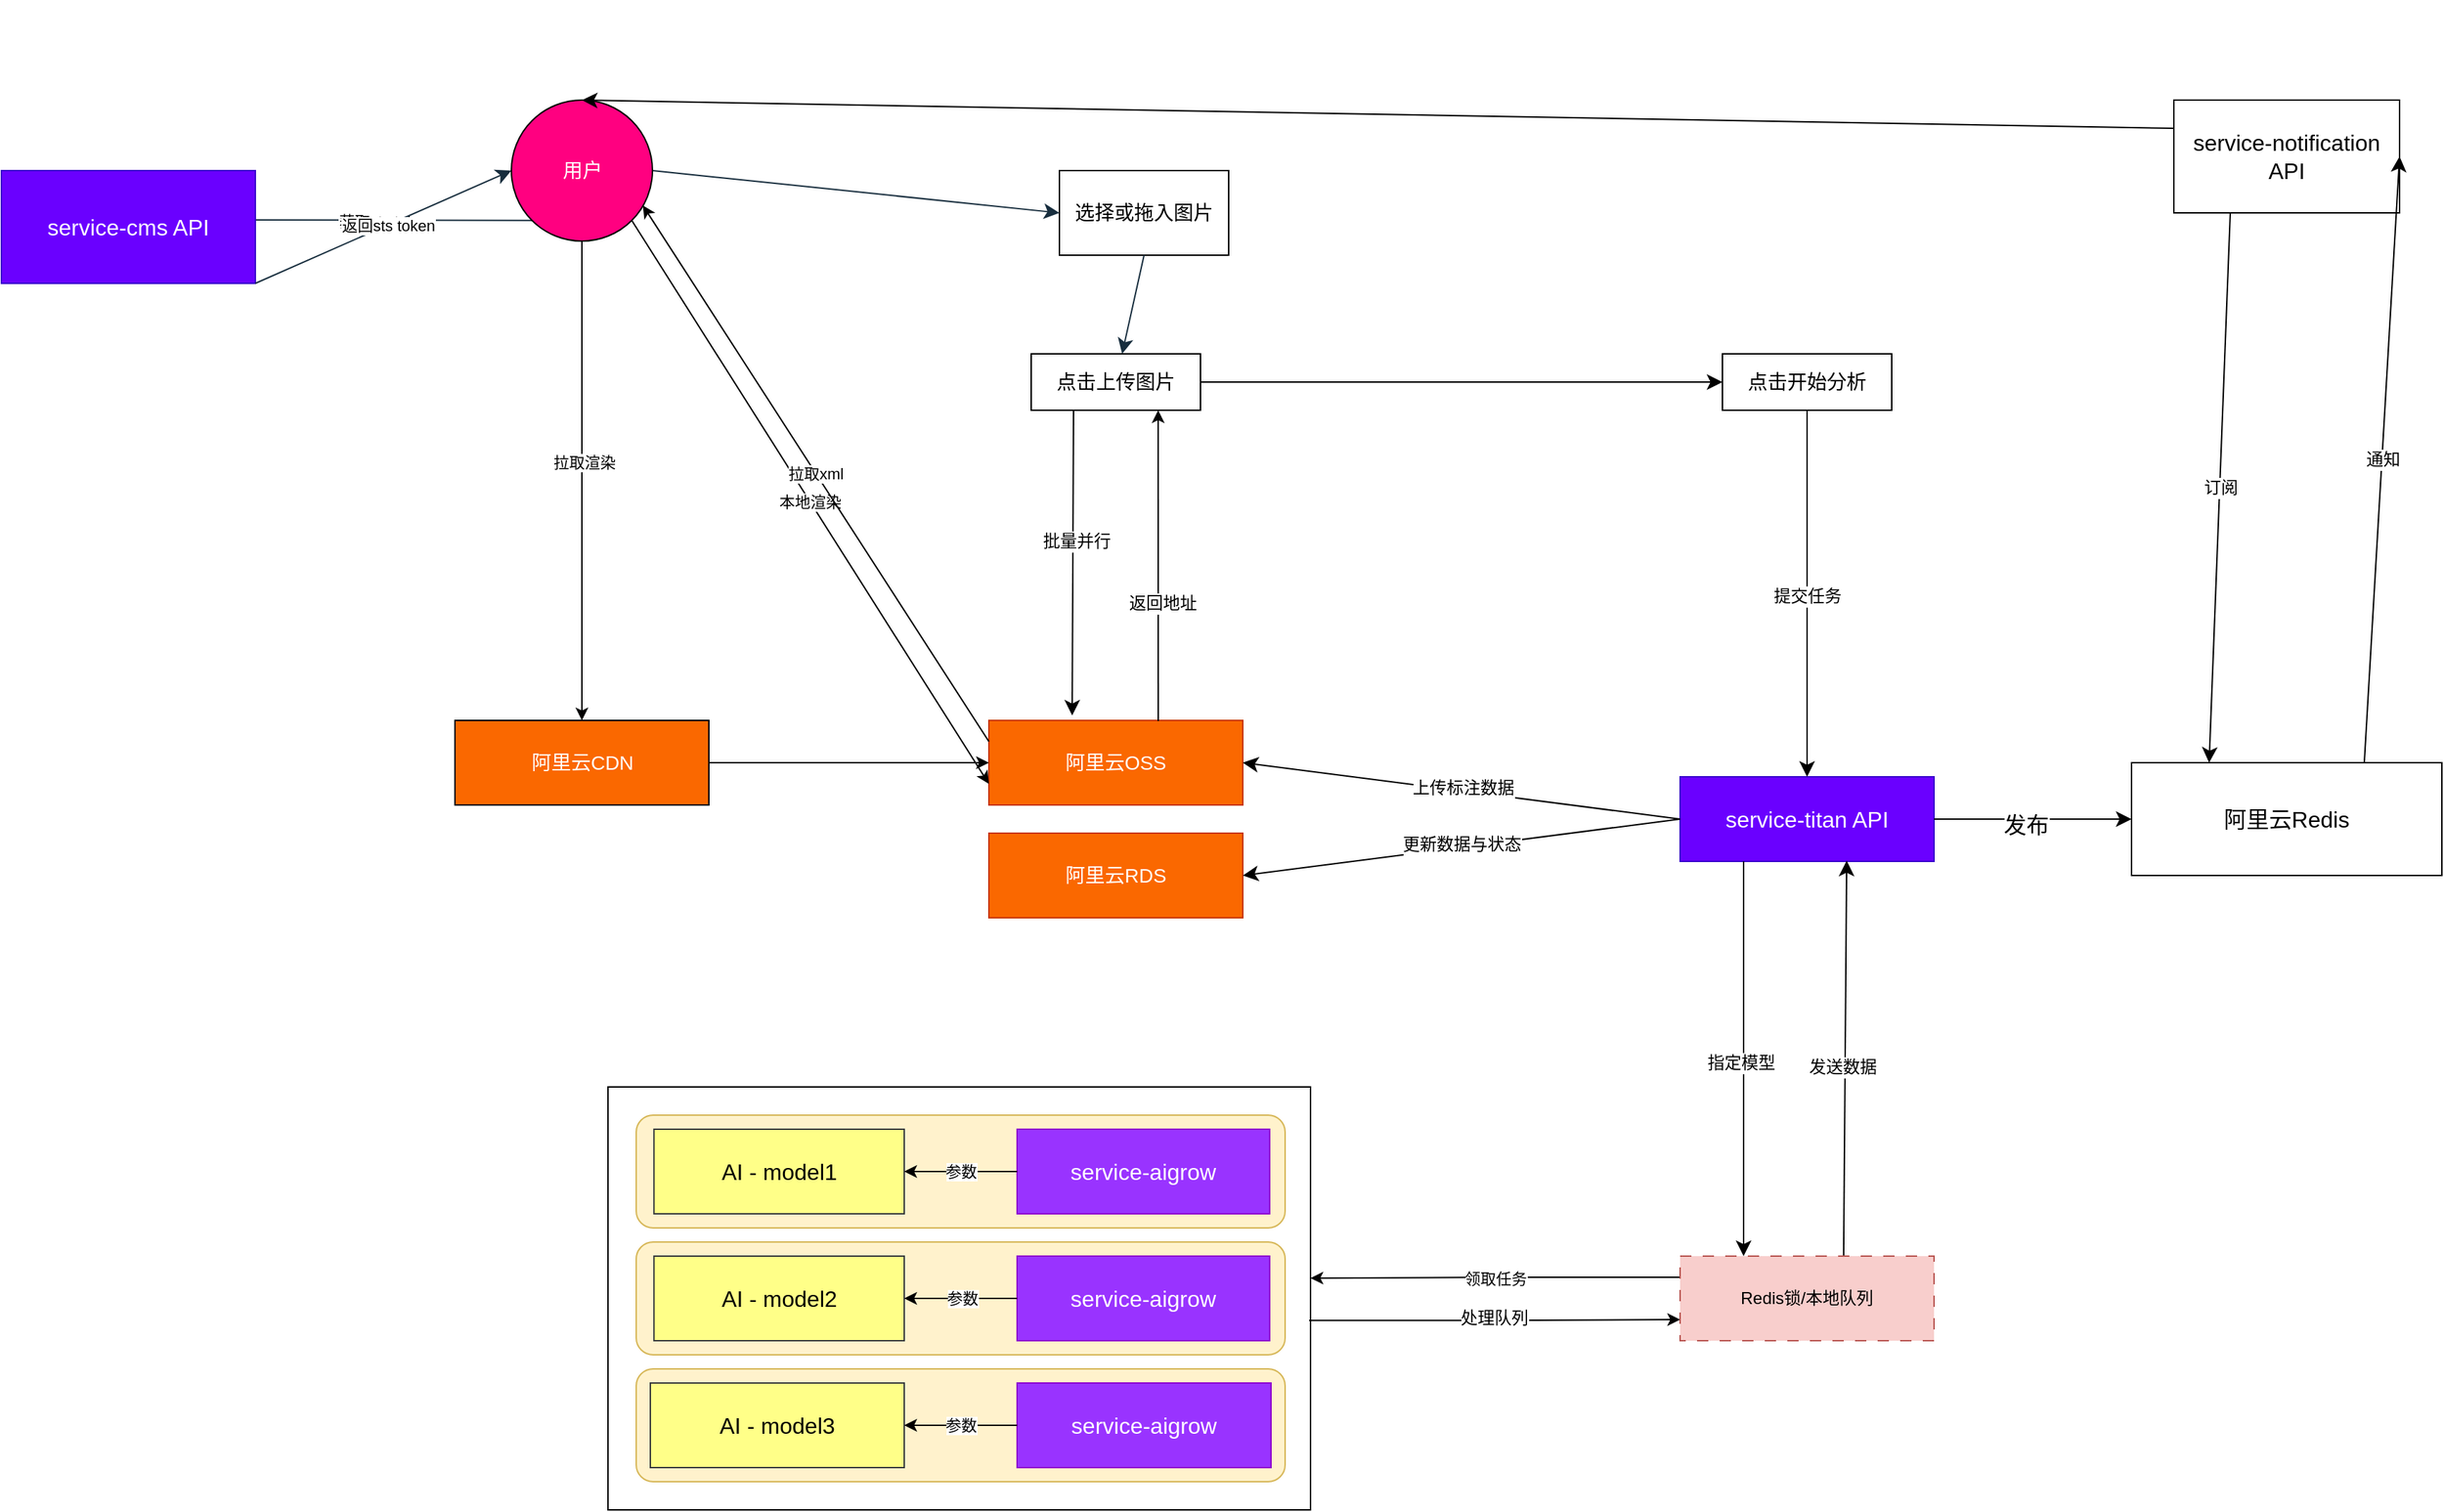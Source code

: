 <mxfile version="21.1.2" type="github">
  <diagram name="第 1 页" id="F0BYq8sX_8bTlsFAWADg">
    <mxGraphModel dx="1537" dy="1730" grid="1" gridSize="10" guides="1" tooltips="1" connect="1" arrows="1" fold="1" page="0" pageScale="1" pageWidth="1169" pageHeight="827" math="0" shadow="0">
      <root>
        <mxCell id="0" />
        <mxCell id="1" parent="0" />
        <mxCell id="vrtwU_ybPNdQxpG6UMtB-24" value="领取任务" style="edgeStyle=orthogonalEdgeStyle;rounded=0;orthogonalLoop=1;jettySize=auto;html=1;entryX=1;entryY=0.452;entryDx=0;entryDy=0;entryPerimeter=0;exitX=0;exitY=0.25;exitDx=0;exitDy=0;" parent="1" source="vrtwU_ybPNdQxpG6UMtB-4" target="vrtwU_ybPNdQxpG6UMtB-3" edge="1">
          <mxGeometry relative="1" as="geometry">
            <mxPoint x="1000" y="880" as="sourcePoint" />
          </mxGeometry>
        </mxCell>
        <mxCell id="vrtwU_ybPNdQxpG6UMtB-3" value="" style="rounded=0;whiteSpace=wrap;html=1;" parent="1" vertex="1">
          <mxGeometry x="290" y="780" width="498" height="300" as="geometry" />
        </mxCell>
        <mxCell id="PPD57EdmQGvrJe3prHrT-2" value="" style="edgeStyle=none;curved=1;rounded=0;orthogonalLoop=1;jettySize=auto;html=1;fontSize=12;startSize=8;endSize=8;labelBackgroundColor=none;fontColor=default;strokeColor=#182E3E;exitX=0;exitY=1;exitDx=0;exitDy=0;" parent="1" source="5zYrslyW2_uP_hXgqGBh-7" edge="1">
          <mxGeometry relative="1" as="geometry">
            <mxPoint x="20" y="165" as="targetPoint" />
            <mxPoint x="710" y="130" as="sourcePoint" />
          </mxGeometry>
        </mxCell>
        <mxCell id="5zYrslyW2_uP_hXgqGBh-1" value="获取sts token" style="edgeLabel;html=1;align=center;verticalAlign=middle;resizable=0;points=[];fontColor=#000000;" parent="PPD57EdmQGvrJe3prHrT-2" vertex="1" connectable="0">
          <mxGeometry x="-0.031" y="1" relative="1" as="geometry">
            <mxPoint as="offset" />
          </mxGeometry>
        </mxCell>
        <mxCell id="PPD57EdmQGvrJe3prHrT-4" value="service-cms API" style="whiteSpace=wrap;html=1;fontSize=16;labelBackgroundColor=none;rounded=0;movable=1;resizable=1;rotatable=1;deletable=1;editable=1;locked=0;connectable=1;fillColor=#6a00ff;strokeColor=#3700CC;fontColor=#ffffff;" parent="1" vertex="1">
          <mxGeometry x="-140" y="130" width="180" height="80" as="geometry" />
        </mxCell>
        <mxCell id="PPD57EdmQGvrJe3prHrT-7" value="" style="edgeStyle=none;orthogonalLoop=1;jettySize=auto;html=1;rounded=0;fontSize=12;startSize=8;endSize=8;curved=1;entryX=0;entryY=0.5;entryDx=0;entryDy=0;labelBackgroundColor=none;fontColor=default;strokeColor=#182E3E;exitX=1;exitY=1;exitDx=0;exitDy=0;" parent="1" source="PPD57EdmQGvrJe3prHrT-4" target="5zYrslyW2_uP_hXgqGBh-7" edge="1">
          <mxGeometry width="120" relative="1" as="geometry">
            <mxPoint x="660" y="-40" as="sourcePoint" />
            <mxPoint x="316.5" y="180" as="targetPoint" />
          </mxGeometry>
        </mxCell>
        <mxCell id="5zYrslyW2_uP_hXgqGBh-2" value="返回sts token" style="edgeLabel;html=1;align=center;verticalAlign=middle;resizable=0;points=[];fontColor=#000000;" parent="PPD57EdmQGvrJe3prHrT-7" vertex="1" connectable="0">
          <mxGeometry x="0.031" relative="1" as="geometry">
            <mxPoint as="offset" />
          </mxGeometry>
        </mxCell>
        <mxCell id="PPD57EdmQGvrJe3prHrT-13" value="选择或拖入图片" style="whiteSpace=wrap;html=1;fontSize=14;rounded=0;labelBackgroundColor=none;" parent="1" vertex="1">
          <mxGeometry x="610" y="130" width="120" height="60" as="geometry" />
        </mxCell>
        <mxCell id="PPD57EdmQGvrJe3prHrT-15" value="" style="edgeStyle=none;orthogonalLoop=1;jettySize=auto;html=1;rounded=0;fontSize=12;startSize=8;endSize=8;curved=1;exitX=1;exitY=0.5;exitDx=0;exitDy=0;entryX=0;entryY=0.5;entryDx=0;entryDy=0;labelBackgroundColor=none;fontColor=default;strokeColor=#182E3E;" parent="1" source="5zYrslyW2_uP_hXgqGBh-7" target="PPD57EdmQGvrJe3prHrT-13" edge="1">
          <mxGeometry width="120" relative="1" as="geometry">
            <mxPoint x="361.5" y="150" as="sourcePoint" />
            <mxPoint x="610" y="140" as="targetPoint" />
            <Array as="points" />
          </mxGeometry>
        </mxCell>
        <mxCell id="PPD57EdmQGvrJe3prHrT-18" value="" style="edgeStyle=none;orthogonalLoop=1;jettySize=auto;html=1;rounded=0;fontSize=12;startSize=8;endSize=8;curved=1;exitX=0.5;exitY=1;exitDx=0;exitDy=0;labelBackgroundColor=none;fontColor=default;strokeColor=#182E3E;" parent="1" source="PPD57EdmQGvrJe3prHrT-13" target="PPD57EdmQGvrJe3prHrT-14" edge="1">
          <mxGeometry width="120" relative="1" as="geometry">
            <mxPoint x="530" y="285" as="sourcePoint" />
            <mxPoint x="670" y="310" as="targetPoint" />
            <Array as="points" />
          </mxGeometry>
        </mxCell>
        <mxCell id="PPD57EdmQGvrJe3prHrT-14" value="点击上传图片" style="whiteSpace=wrap;html=1;fontSize=14;rounded=0;labelBackgroundColor=none;" parent="1" vertex="1">
          <mxGeometry x="590" y="260" width="120" height="40" as="geometry" />
        </mxCell>
        <mxCell id="PPD57EdmQGvrJe3prHrT-19" value="阿里云OSS" style="whiteSpace=wrap;html=1;rounded=0;fontSize=14;labelBackgroundColor=none;fillColor=#fa6800;strokeColor=#C73500;fontColor=#FFFFFF;" parent="1" vertex="1">
          <mxGeometry x="560" y="520" width="180" height="60" as="geometry" />
        </mxCell>
        <mxCell id="PPD57EdmQGvrJe3prHrT-21" value="" style="edgeStyle=none;orthogonalLoop=1;jettySize=auto;html=1;rounded=0;fontSize=12;startSize=8;endSize=8;curved=1;entryX=0.328;entryY=-0.058;entryDx=0;entryDy=0;exitX=0.25;exitY=1;exitDx=0;exitDy=0;exitPerimeter=0;entryPerimeter=0;" parent="1" source="PPD57EdmQGvrJe3prHrT-14" target="PPD57EdmQGvrJe3prHrT-19" edge="1">
          <mxGeometry width="120" relative="1" as="geometry">
            <mxPoint x="600" y="320" as="sourcePoint" />
            <mxPoint x="650" y="370" as="targetPoint" />
            <Array as="points" />
          </mxGeometry>
        </mxCell>
        <mxCell id="PPD57EdmQGvrJe3prHrT-25" value="批量并行" style="edgeLabel;html=1;align=center;verticalAlign=middle;resizable=0;points=[];fontSize=12;" parent="PPD57EdmQGvrJe3prHrT-21" vertex="1" connectable="0">
          <mxGeometry x="-0.109" y="2" relative="1" as="geometry">
            <mxPoint y="-4" as="offset" />
          </mxGeometry>
        </mxCell>
        <mxCell id="PPD57EdmQGvrJe3prHrT-26" value="" style="edgeStyle=none;orthogonalLoop=1;jettySize=auto;html=1;rounded=0;fontSize=12;curved=1;exitX=0.667;exitY=0.008;exitDx=0;exitDy=0;entryX=0.75;entryY=1;entryDx=0;entryDy=0;exitPerimeter=0;" parent="1" source="PPD57EdmQGvrJe3prHrT-19" target="PPD57EdmQGvrJe3prHrT-14" edge="1">
          <mxGeometry width="120" relative="1" as="geometry">
            <mxPoint x="760" y="350" as="sourcePoint" />
            <mxPoint x="760" y="600" as="targetPoint" />
          </mxGeometry>
        </mxCell>
        <mxCell id="PPD57EdmQGvrJe3prHrT-27" value="返回地址" style="edgeLabel;html=1;align=center;verticalAlign=middle;resizable=0;points=[];fontSize=12;" parent="PPD57EdmQGvrJe3prHrT-26" vertex="1" connectable="0">
          <mxGeometry x="0.067" y="-3" relative="1" as="geometry">
            <mxPoint y="34" as="offset" />
          </mxGeometry>
        </mxCell>
        <mxCell id="PPD57EdmQGvrJe3prHrT-28" value="点击开始分析" style="whiteSpace=wrap;html=1;fontSize=14;" parent="1" vertex="1">
          <mxGeometry x="1080" y="260" width="120" height="40" as="geometry" />
        </mxCell>
        <mxCell id="PPD57EdmQGvrJe3prHrT-29" value="" style="edgeStyle=none;orthogonalLoop=1;jettySize=auto;html=1;rounded=0;fontSize=12;startSize=8;endSize=8;curved=1;exitX=1;exitY=0.5;exitDx=0;exitDy=0;entryX=0;entryY=0.5;entryDx=0;entryDy=0;" parent="1" source="PPD57EdmQGvrJe3prHrT-14" target="PPD57EdmQGvrJe3prHrT-28" edge="1">
          <mxGeometry width="120" relative="1" as="geometry">
            <mxPoint x="870" y="150" as="sourcePoint" />
            <mxPoint x="990" y="150" as="targetPoint" />
          </mxGeometry>
        </mxCell>
        <mxCell id="PPD57EdmQGvrJe3prHrT-30" value="service-titan API" style="whiteSpace=wrap;html=1;fontSize=16;fillColor=#6a00ff;strokeColor=#3700CC;fontColor=#ffffff;" parent="1" vertex="1">
          <mxGeometry x="1050" y="560" width="180" height="60" as="geometry" />
        </mxCell>
        <mxCell id="PPD57EdmQGvrJe3prHrT-31" value="" style="edgeStyle=none;orthogonalLoop=1;jettySize=auto;html=1;rounded=0;fontSize=12;startSize=8;endSize=8;curved=1;exitX=0.5;exitY=1;exitDx=0;exitDy=0;entryX=0.5;entryY=0;entryDx=0;entryDy=0;" parent="1" source="PPD57EdmQGvrJe3prHrT-28" target="PPD57EdmQGvrJe3prHrT-30" edge="1">
          <mxGeometry width="120" relative="1" as="geometry">
            <mxPoint x="650" y="470" as="sourcePoint" />
            <mxPoint x="1135" y="590" as="targetPoint" />
            <Array as="points" />
          </mxGeometry>
        </mxCell>
        <mxCell id="PPD57EdmQGvrJe3prHrT-32" value="提交任务" style="edgeLabel;html=1;align=center;verticalAlign=middle;resizable=0;points=[];fontSize=12;" parent="PPD57EdmQGvrJe3prHrT-31" vertex="1" connectable="0">
          <mxGeometry x="-0.18" y="12" relative="1" as="geometry">
            <mxPoint x="-12" y="25" as="offset" />
          </mxGeometry>
        </mxCell>
        <mxCell id="PPD57EdmQGvrJe3prHrT-33" value="阿里云RDS" style="whiteSpace=wrap;html=1;fontSize=14;fillColor=#fa6800;strokeColor=#C73500;fontColor=#FFFFFF;" parent="1" vertex="1">
          <mxGeometry x="560" y="600" width="180" height="60" as="geometry" />
        </mxCell>
        <mxCell id="PPD57EdmQGvrJe3prHrT-34" value="" style="edgeStyle=none;orthogonalLoop=1;jettySize=auto;html=1;rounded=0;fontSize=12;startSize=8;endSize=8;curved=1;entryX=1;entryY=0.5;entryDx=0;entryDy=0;exitX=0;exitY=0.5;exitDx=0;exitDy=0;" parent="1" source="PPD57EdmQGvrJe3prHrT-30" target="PPD57EdmQGvrJe3prHrT-19" edge="1">
          <mxGeometry width="120" relative="1" as="geometry">
            <mxPoint x="1040" y="620" as="sourcePoint" />
            <mxPoint x="1250" y="470" as="targetPoint" />
          </mxGeometry>
        </mxCell>
        <mxCell id="PPD57EdmQGvrJe3prHrT-35" value="上传标注数据" style="edgeLabel;html=1;align=center;verticalAlign=middle;resizable=0;points=[];fontSize=12;" parent="PPD57EdmQGvrJe3prHrT-34" vertex="1" connectable="0">
          <mxGeometry x="-0.007" y="-2" relative="1" as="geometry">
            <mxPoint x="-1" as="offset" />
          </mxGeometry>
        </mxCell>
        <mxCell id="PPD57EdmQGvrJe3prHrT-37" value="" style="edgeStyle=none;orthogonalLoop=1;jettySize=auto;html=1;rounded=0;fontSize=12;startSize=8;endSize=8;curved=1;entryX=0.25;entryY=0;entryDx=0;entryDy=0;exitX=0.25;exitY=1;exitDx=0;exitDy=0;" parent="1" source="PPD57EdmQGvrJe3prHrT-30" target="vrtwU_ybPNdQxpG6UMtB-4" edge="1">
          <mxGeometry width="120" relative="1" as="geometry">
            <mxPoint x="1140" y="650" as="sourcePoint" />
            <mxPoint x="1095" y="970" as="targetPoint" />
            <Array as="points" />
          </mxGeometry>
        </mxCell>
        <mxCell id="PPD57EdmQGvrJe3prHrT-38" value="指定模型" style="edgeLabel;html=1;align=center;verticalAlign=middle;resizable=0;points=[];fontSize=12;" parent="PPD57EdmQGvrJe3prHrT-37" vertex="1" connectable="0">
          <mxGeometry x="0.0" y="-13" relative="1" as="geometry">
            <mxPoint x="11" y="3" as="offset" />
          </mxGeometry>
        </mxCell>
        <mxCell id="5zYrslyW2_uP_hXgqGBh-8" style="edgeStyle=orthogonalEdgeStyle;rounded=0;orthogonalLoop=1;jettySize=auto;html=1;fontSize=14;fontColor=#FFFFFF;exitX=0.998;exitY=0.552;exitDx=0;exitDy=0;entryX=0;entryY=0.75;entryDx=0;entryDy=0;exitPerimeter=0;" parent="1" source="vrtwU_ybPNdQxpG6UMtB-3" target="vrtwU_ybPNdQxpG6UMtB-4" edge="1">
          <mxGeometry relative="1" as="geometry">
            <mxPoint x="788" y="942.5" as="sourcePoint" />
            <mxPoint x="910" y="960" as="targetPoint" />
          </mxGeometry>
        </mxCell>
        <mxCell id="5zYrslyW2_uP_hXgqGBh-9" value="处理队列" style="edgeLabel;html=1;align=center;verticalAlign=middle;resizable=0;points=[];fontSize=12;fontColor=#000000;" parent="5zYrslyW2_uP_hXgqGBh-8" vertex="1" connectable="0">
          <mxGeometry x="-0.006" y="2" relative="1" as="geometry">
            <mxPoint as="offset" />
          </mxGeometry>
        </mxCell>
        <mxCell id="PPD57EdmQGvrJe3prHrT-61" value="" style="edgeStyle=none;orthogonalLoop=1;jettySize=auto;html=1;rounded=0;fontSize=12;startSize=8;endSize=8;curved=1;exitX=0.644;exitY=0;exitDx=0;exitDy=0;exitPerimeter=0;entryX=0.656;entryY=0.992;entryDx=0;entryDy=0;entryPerimeter=0;" parent="1" source="vrtwU_ybPNdQxpG6UMtB-4" target="PPD57EdmQGvrJe3prHrT-30" edge="1">
          <mxGeometry width="120" relative="1" as="geometry">
            <mxPoint x="1167.54" y="970" as="sourcePoint" />
            <mxPoint x="1160" y="630" as="targetPoint" />
            <Array as="points" />
          </mxGeometry>
        </mxCell>
        <mxCell id="5zYrslyW2_uP_hXgqGBh-4" value="发送数据" style="edgeLabel;html=1;align=center;verticalAlign=middle;resizable=0;points=[];fontSize=12;fontColor=#000000;" parent="PPD57EdmQGvrJe3prHrT-61" vertex="1" connectable="0">
          <mxGeometry x="-0.042" y="2" relative="1" as="geometry">
            <mxPoint as="offset" />
          </mxGeometry>
        </mxCell>
        <mxCell id="5zYrslyW2_uP_hXgqGBh-5" value="" style="edgeStyle=none;orthogonalLoop=1;jettySize=auto;html=1;rounded=0;fontSize=12;startSize=8;endSize=8;curved=1;entryX=1;entryY=0.5;entryDx=0;entryDy=0;exitX=0;exitY=0.5;exitDx=0;exitDy=0;" parent="1" source="PPD57EdmQGvrJe3prHrT-30" target="PPD57EdmQGvrJe3prHrT-33" edge="1">
          <mxGeometry width="120" relative="1" as="geometry">
            <mxPoint x="1050" y="630" as="sourcePoint" />
            <mxPoint x="750" y="598.5" as="targetPoint" />
          </mxGeometry>
        </mxCell>
        <mxCell id="5zYrslyW2_uP_hXgqGBh-6" value="更新数据与状态" style="edgeLabel;html=1;align=center;verticalAlign=middle;resizable=0;points=[];fontSize=12;" parent="5zYrslyW2_uP_hXgqGBh-5" vertex="1" connectable="0">
          <mxGeometry x="-0.007" y="-2" relative="1" as="geometry">
            <mxPoint x="-1" as="offset" />
          </mxGeometry>
        </mxCell>
        <mxCell id="vrtwU_ybPNdQxpG6UMtB-40" style="edgeStyle=orthogonalEdgeStyle;rounded=0;orthogonalLoop=1;jettySize=auto;html=1;exitX=0.5;exitY=1;exitDx=0;exitDy=0;entryX=0.5;entryY=0;entryDx=0;entryDy=0;" parent="1" source="5zYrslyW2_uP_hXgqGBh-7" target="vrtwU_ybPNdQxpG6UMtB-31" edge="1">
          <mxGeometry relative="1" as="geometry">
            <mxPoint x="272" y="510" as="targetPoint" />
          </mxGeometry>
        </mxCell>
        <mxCell id="vrtwU_ybPNdQxpG6UMtB-41" value="拉取渲染" style="edgeLabel;html=1;align=center;verticalAlign=middle;resizable=0;points=[];" parent="vrtwU_ybPNdQxpG6UMtB-40" vertex="1" connectable="0">
          <mxGeometry x="-0.076" y="1" relative="1" as="geometry">
            <mxPoint as="offset" />
          </mxGeometry>
        </mxCell>
        <mxCell id="5zYrslyW2_uP_hXgqGBh-7" value="用户" style="ellipse;whiteSpace=wrap;html=1;aspect=fixed;fontSize=14;fontColor=#FFFFFF;fillColor=#FF0080;" parent="1" vertex="1">
          <mxGeometry x="221.5" y="80" width="100" height="100" as="geometry" />
        </mxCell>
        <mxCell id="vrtwU_ybPNdQxpG6UMtB-4" value="Redis锁/本地队列" style="rounded=0;whiteSpace=wrap;html=1;fillColor=#f8cecc;strokeColor=#b85450;dashed=1;dashPattern=8 8;" parent="1" vertex="1">
          <mxGeometry x="1050" y="900" width="180" height="60" as="geometry" />
        </mxCell>
        <mxCell id="vrtwU_ybPNdQxpG6UMtB-14" value="" style="group" parent="1" vertex="1" connectable="0">
          <mxGeometry x="310" y="890" width="460" height="80" as="geometry" />
        </mxCell>
        <mxCell id="vrtwU_ybPNdQxpG6UMtB-15" value="" style="rounded=1;whiteSpace=wrap;html=1;fillColor=#fff2cc;strokeColor=#d6b656;" parent="vrtwU_ybPNdQxpG6UMtB-14" vertex="1">
          <mxGeometry width="460.0" height="80" as="geometry" />
        </mxCell>
        <mxCell id="vrtwU_ybPNdQxpG6UMtB-16" value="AI - model2" style="whiteSpace=wrap;html=1;fontSize=16;fillColor=#ffff88;strokeColor=#36393d;" parent="vrtwU_ybPNdQxpG6UMtB-14" vertex="1">
          <mxGeometry x="12.6" y="10" width="177.4" height="60" as="geometry" />
        </mxCell>
        <mxCell id="vrtwU_ybPNdQxpG6UMtB-17" value="service-aigrow" style="whiteSpace=wrap;html=1;fontSize=16;fillColor=#9933FF;strokeColor=#8e02cf;fontColor=#FFFFFF;" parent="vrtwU_ybPNdQxpG6UMtB-14" vertex="1">
          <mxGeometry x="270" y="10" width="179.05" height="60" as="geometry" />
        </mxCell>
        <mxCell id="vrtwU_ybPNdQxpG6UMtB-18" style="edgeStyle=orthogonalEdgeStyle;rounded=0;orthogonalLoop=1;jettySize=auto;html=1;exitX=0;exitY=0.5;exitDx=0;exitDy=0;entryX=1;entryY=0.5;entryDx=0;entryDy=0;" parent="vrtwU_ybPNdQxpG6UMtB-14" source="vrtwU_ybPNdQxpG6UMtB-17" target="vrtwU_ybPNdQxpG6UMtB-16" edge="1">
          <mxGeometry relative="1" as="geometry" />
        </mxCell>
        <mxCell id="vrtwU_ybPNdQxpG6UMtB-28" value="参数" style="edgeLabel;html=1;align=center;verticalAlign=middle;resizable=0;points=[];" parent="vrtwU_ybPNdQxpG6UMtB-18" vertex="1" connectable="0">
          <mxGeometry x="0.063" y="-1" relative="1" as="geometry">
            <mxPoint x="3" y="1" as="offset" />
          </mxGeometry>
        </mxCell>
        <mxCell id="vrtwU_ybPNdQxpG6UMtB-19" value="" style="group" parent="1" vertex="1" connectable="0">
          <mxGeometry x="350" y="980" width="420" height="80" as="geometry" />
        </mxCell>
        <mxCell id="vrtwU_ybPNdQxpG6UMtB-20" value="" style="rounded=1;whiteSpace=wrap;html=1;fillColor=#fff2cc;strokeColor=#d6b656;" parent="vrtwU_ybPNdQxpG6UMtB-19" vertex="1">
          <mxGeometry x="-40" width="460" height="80" as="geometry" />
        </mxCell>
        <mxCell id="vrtwU_ybPNdQxpG6UMtB-21" value="AI - model3" style="whiteSpace=wrap;html=1;fontSize=16;fillColor=#ffff88;strokeColor=#36393d;" parent="vrtwU_ybPNdQxpG6UMtB-19" vertex="1">
          <mxGeometry x="-30" y="10" width="180" height="60" as="geometry" />
        </mxCell>
        <mxCell id="vrtwU_ybPNdQxpG6UMtB-22" value="service-aigrow" style="whiteSpace=wrap;html=1;fontSize=16;fillColor=#9933FF;strokeColor=#8e02cf;fontColor=#FFFFFF;" parent="vrtwU_ybPNdQxpG6UMtB-19" vertex="1">
          <mxGeometry x="230" y="10" width="180" height="60" as="geometry" />
        </mxCell>
        <mxCell id="vrtwU_ybPNdQxpG6UMtB-23" style="edgeStyle=orthogonalEdgeStyle;rounded=0;orthogonalLoop=1;jettySize=auto;html=1;exitX=0;exitY=0.5;exitDx=0;exitDy=0;entryX=1;entryY=0.5;entryDx=0;entryDy=0;" parent="vrtwU_ybPNdQxpG6UMtB-19" source="vrtwU_ybPNdQxpG6UMtB-22" target="vrtwU_ybPNdQxpG6UMtB-21" edge="1">
          <mxGeometry relative="1" as="geometry" />
        </mxCell>
        <mxCell id="vrtwU_ybPNdQxpG6UMtB-30" value="参数" style="edgeLabel;html=1;align=center;verticalAlign=middle;resizable=0;points=[];" parent="vrtwU_ybPNdQxpG6UMtB-23" vertex="1" connectable="0">
          <mxGeometry x="0.225" y="1" relative="1" as="geometry">
            <mxPoint x="9" y="-1" as="offset" />
          </mxGeometry>
        </mxCell>
        <mxCell id="vrtwU_ybPNdQxpG6UMtB-25" value="" style="group" parent="1" vertex="1" connectable="0">
          <mxGeometry x="310" y="800" width="460" height="80" as="geometry" />
        </mxCell>
        <mxCell id="vrtwU_ybPNdQxpG6UMtB-9" value="" style="rounded=1;whiteSpace=wrap;html=1;fillColor=#fff2cc;strokeColor=#d6b656;" parent="vrtwU_ybPNdQxpG6UMtB-25" vertex="1">
          <mxGeometry width="460.0" height="80" as="geometry" />
        </mxCell>
        <mxCell id="PPD57EdmQGvrJe3prHrT-45" value="AI - model1" style="whiteSpace=wrap;html=1;fontSize=16;fillColor=#ffff88;strokeColor=#36393d;" parent="vrtwU_ybPNdQxpG6UMtB-25" vertex="1">
          <mxGeometry x="12.6" y="10" width="177.4" height="60" as="geometry" />
        </mxCell>
        <mxCell id="vrtwU_ybPNdQxpG6UMtB-6" value="service-aigrow" style="whiteSpace=wrap;html=1;fontSize=16;fillColor=#9933FF;strokeColor=#8e02cf;fontColor=#FFFFFF;" parent="vrtwU_ybPNdQxpG6UMtB-25" vertex="1">
          <mxGeometry x="270" y="10" width="179.05" height="60" as="geometry" />
        </mxCell>
        <mxCell id="vrtwU_ybPNdQxpG6UMtB-10" style="edgeStyle=orthogonalEdgeStyle;rounded=0;orthogonalLoop=1;jettySize=auto;html=1;exitX=0;exitY=0.5;exitDx=0;exitDy=0;entryX=1;entryY=0.5;entryDx=0;entryDy=0;" parent="vrtwU_ybPNdQxpG6UMtB-25" source="vrtwU_ybPNdQxpG6UMtB-6" target="PPD57EdmQGvrJe3prHrT-45" edge="1">
          <mxGeometry relative="1" as="geometry" />
        </mxCell>
        <mxCell id="vrtwU_ybPNdQxpG6UMtB-27" value="参数" style="edgeLabel;html=1;align=center;verticalAlign=middle;resizable=0;points=[];" parent="vrtwU_ybPNdQxpG6UMtB-10" vertex="1" connectable="0">
          <mxGeometry x="0.095" y="-1" relative="1" as="geometry">
            <mxPoint x="4" y="1" as="offset" />
          </mxGeometry>
        </mxCell>
        <mxCell id="vrtwU_ybPNdQxpG6UMtB-39" style="edgeStyle=orthogonalEdgeStyle;rounded=0;orthogonalLoop=1;jettySize=auto;html=1;exitX=1;exitY=0.5;exitDx=0;exitDy=0;entryX=0;entryY=0.5;entryDx=0;entryDy=0;" parent="1" source="vrtwU_ybPNdQxpG6UMtB-31" target="PPD57EdmQGvrJe3prHrT-19" edge="1">
          <mxGeometry relative="1" as="geometry" />
        </mxCell>
        <mxCell id="vrtwU_ybPNdQxpG6UMtB-31" value="阿里云CDN" style="rounded=0;whiteSpace=wrap;html=1;fillColor=#fa6800;fontColor=#FFFFFF;fontSize=14;" parent="1" vertex="1">
          <mxGeometry x="181.5" y="520" width="180" height="60" as="geometry" />
        </mxCell>
        <mxCell id="vrtwU_ybPNdQxpG6UMtB-35" value="本地渲染" style="endArrow=classic;html=1;rounded=0;exitX=1;exitY=1;exitDx=0;exitDy=0;entryX=0;entryY=0.75;entryDx=0;entryDy=0;" parent="1" source="5zYrslyW2_uP_hXgqGBh-7" target="PPD57EdmQGvrJe3prHrT-19" edge="1">
          <mxGeometry width="50" height="50" relative="1" as="geometry">
            <mxPoint x="520" y="470" as="sourcePoint" />
            <mxPoint x="570" y="420" as="targetPoint" />
          </mxGeometry>
        </mxCell>
        <mxCell id="vrtwU_ybPNdQxpG6UMtB-37" value="拉取xml" style="endArrow=classic;html=1;rounded=0;exitX=0;exitY=0.25;exitDx=0;exitDy=0;entryX=0.932;entryY=0.747;entryDx=0;entryDy=0;entryPerimeter=0;" parent="1" source="PPD57EdmQGvrJe3prHrT-19" target="5zYrslyW2_uP_hXgqGBh-7" edge="1">
          <mxGeometry width="50" height="50" relative="1" as="geometry">
            <mxPoint x="450" y="320" as="sourcePoint" />
            <mxPoint x="500" y="270" as="targetPoint" />
          </mxGeometry>
        </mxCell>
        <mxCell id="RbagsIrLXuwOt-KD_0_A-1" value="阿里云Redis" style="whiteSpace=wrap;html=1;fontSize=16;" vertex="1" parent="1">
          <mxGeometry x="1370" y="550" width="220" height="80" as="geometry" />
        </mxCell>
        <mxCell id="RbagsIrLXuwOt-KD_0_A-2" value="" style="whiteSpace=wrap;html=1;fontSize=16;" vertex="1" parent="1">
          <mxGeometry x="1130" y="10" width="200" as="geometry" />
        </mxCell>
        <mxCell id="RbagsIrLXuwOt-KD_0_A-4" value="service-notification API" style="whiteSpace=wrap;html=1;fontSize=16;" vertex="1" parent="1">
          <mxGeometry x="1400" y="80" width="160" height="80" as="geometry" />
        </mxCell>
        <mxCell id="RbagsIrLXuwOt-KD_0_A-5" value="" style="edgeStyle=none;orthogonalLoop=1;jettySize=auto;html=1;rounded=0;fontSize=12;startSize=8;endSize=8;curved=1;exitX=1;exitY=0.5;exitDx=0;exitDy=0;entryX=0;entryY=0.5;entryDx=0;entryDy=0;" edge="1" parent="1" source="PPD57EdmQGvrJe3prHrT-30" target="RbagsIrLXuwOt-KD_0_A-1">
          <mxGeometry width="120" relative="1" as="geometry">
            <mxPoint x="1250" y="570" as="sourcePoint" />
            <mxPoint x="1350" y="320" as="targetPoint" />
            <Array as="points" />
          </mxGeometry>
        </mxCell>
        <mxCell id="RbagsIrLXuwOt-KD_0_A-6" value="发布" style="edgeLabel;html=1;align=center;verticalAlign=middle;resizable=0;points=[];fontSize=16;" vertex="1" connectable="0" parent="RbagsIrLXuwOt-KD_0_A-5">
          <mxGeometry x="-0.071" y="-4" relative="1" as="geometry">
            <mxPoint as="offset" />
          </mxGeometry>
        </mxCell>
        <mxCell id="RbagsIrLXuwOt-KD_0_A-8" value="订阅" style="edgeStyle=none;orthogonalLoop=1;jettySize=auto;html=1;rounded=0;fontSize=12;startSize=8;endSize=8;curved=1;exitX=0.25;exitY=1;exitDx=0;exitDy=0;entryX=0.25;entryY=0;entryDx=0;entryDy=0;" edge="1" parent="1" source="RbagsIrLXuwOt-KD_0_A-4" target="RbagsIrLXuwOt-KD_0_A-1">
          <mxGeometry width="120" relative="1" as="geometry">
            <mxPoint x="1470" y="350" as="sourcePoint" />
            <mxPoint x="1450" y="540" as="targetPoint" />
            <Array as="points" />
          </mxGeometry>
        </mxCell>
        <mxCell id="RbagsIrLXuwOt-KD_0_A-9" value="" style="edgeStyle=none;orthogonalLoop=1;jettySize=auto;html=1;rounded=0;fontSize=12;startSize=8;endSize=8;curved=1;entryX=0.5;entryY=0;entryDx=0;entryDy=0;exitX=0;exitY=0.25;exitDx=0;exitDy=0;" edge="1" parent="1" source="RbagsIrLXuwOt-KD_0_A-4" target="5zYrslyW2_uP_hXgqGBh-7">
          <mxGeometry width="120" relative="1" as="geometry">
            <mxPoint x="1080" y="60" as="sourcePoint" />
            <mxPoint x="60" y="-60" as="targetPoint" />
          </mxGeometry>
        </mxCell>
        <mxCell id="RbagsIrLXuwOt-KD_0_A-7" value="通知" style="edgeStyle=none;orthogonalLoop=1;jettySize=auto;html=1;rounded=0;fontSize=12;startSize=8;endSize=8;curved=1;exitX=0.75;exitY=0;exitDx=0;exitDy=0;entryX=1;entryY=0.5;entryDx=0;entryDy=0;" edge="1" parent="1" source="RbagsIrLXuwOt-KD_0_A-1" target="RbagsIrLXuwOt-KD_0_A-4">
          <mxGeometry width="120" relative="1" as="geometry">
            <mxPoint x="1545" y="550" as="sourcePoint" />
            <mxPoint x="1460" y="-130" as="targetPoint" />
          </mxGeometry>
        </mxCell>
      </root>
    </mxGraphModel>
  </diagram>
</mxfile>
